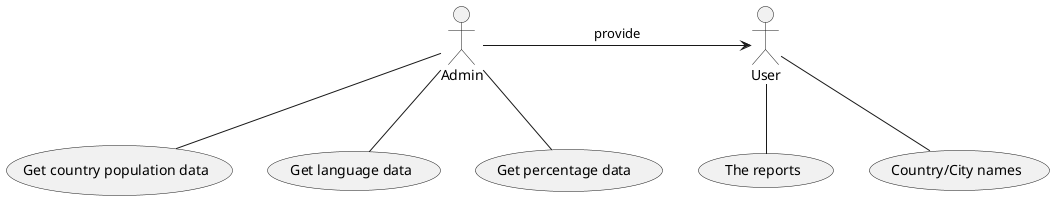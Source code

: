 @startuml

actor US as "User"

actor AD as "Admin"



usecase UC1 as "Get country population data"

usecase UC2 as "Get language data"

usecase UC3 as "Get percentage data "

usecase UC4 as "The reports"

usecase UC5 as "Country/City names"


AD -- UC1

AD -- UC2

AD -- UC3

US -- UC4

US -- UC5

AD -> US : provide

@enduml